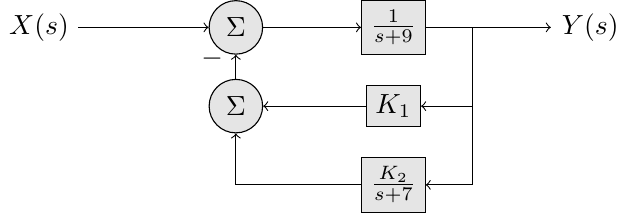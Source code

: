 \documentclass{standalone}
\usepackage{tikz}
\usetikzlibrary{calc}
\usetikzlibrary{positioning}
\usetikzlibrary{shapes,arrows,decorations.pathreplacing,decorations.markings}
\tikzstyle{block} = [draw, fill=gray!20, rectangle]
\tikzstyle{sum} = [draw, fill=gray!20, circle, node distance=1cm]
\tikzstyle{input} = [coordinate]
\tikzstyle{output} = [coordinate]
\tikzstyle{pinstyle} = [pin edge={to-,thin,black}]
\usepackage{pgfplots}
 \pgfplotsset{compat=1.13}
 \usepackage{transparent}

\begin{document}

\begin{tikzpicture}

  \node at (-0.5,0) {$X(s)$};
  \node[coordinate] at (0,0) (input) {};
  \node[sum] at (2,0) (sum1) {$\Sigma$};
  \node[sum] at (2,-1) (sum2) {$\Sigma$};	
  \node[block] at (4,0) (system1) {$\frac{1}{s+9}$};
  \node[block] at (4,-1) (system2) {$K_1$};
  \node[block] at (4,-2) (system3) {$\frac{K_2}{s+7}$};
  \node[coordinate] at (5,0) (output1) {};
  \node[coordinate] at (6,0) (output2) {};
  \node at (6.5,0) {$Y(s)$};

  \draw[->] (input) -- (sum1);
  \draw[->] (sum1) -- (system1);
  \draw (system1) -- (output1);
  \draw[->] (output1) -- (output2);
  \draw[->] (output1) |- (system2);
  \draw[->] (output1) |- (system3);
  \draw[->] (system2) -- (sum2);
  \draw[->] (system3) -| (sum2);
  \draw[->] (sum2) -- (sum1);
  \node at (1.7,-0.4) {$-$};
  
\end{tikzpicture}

\end{document}

